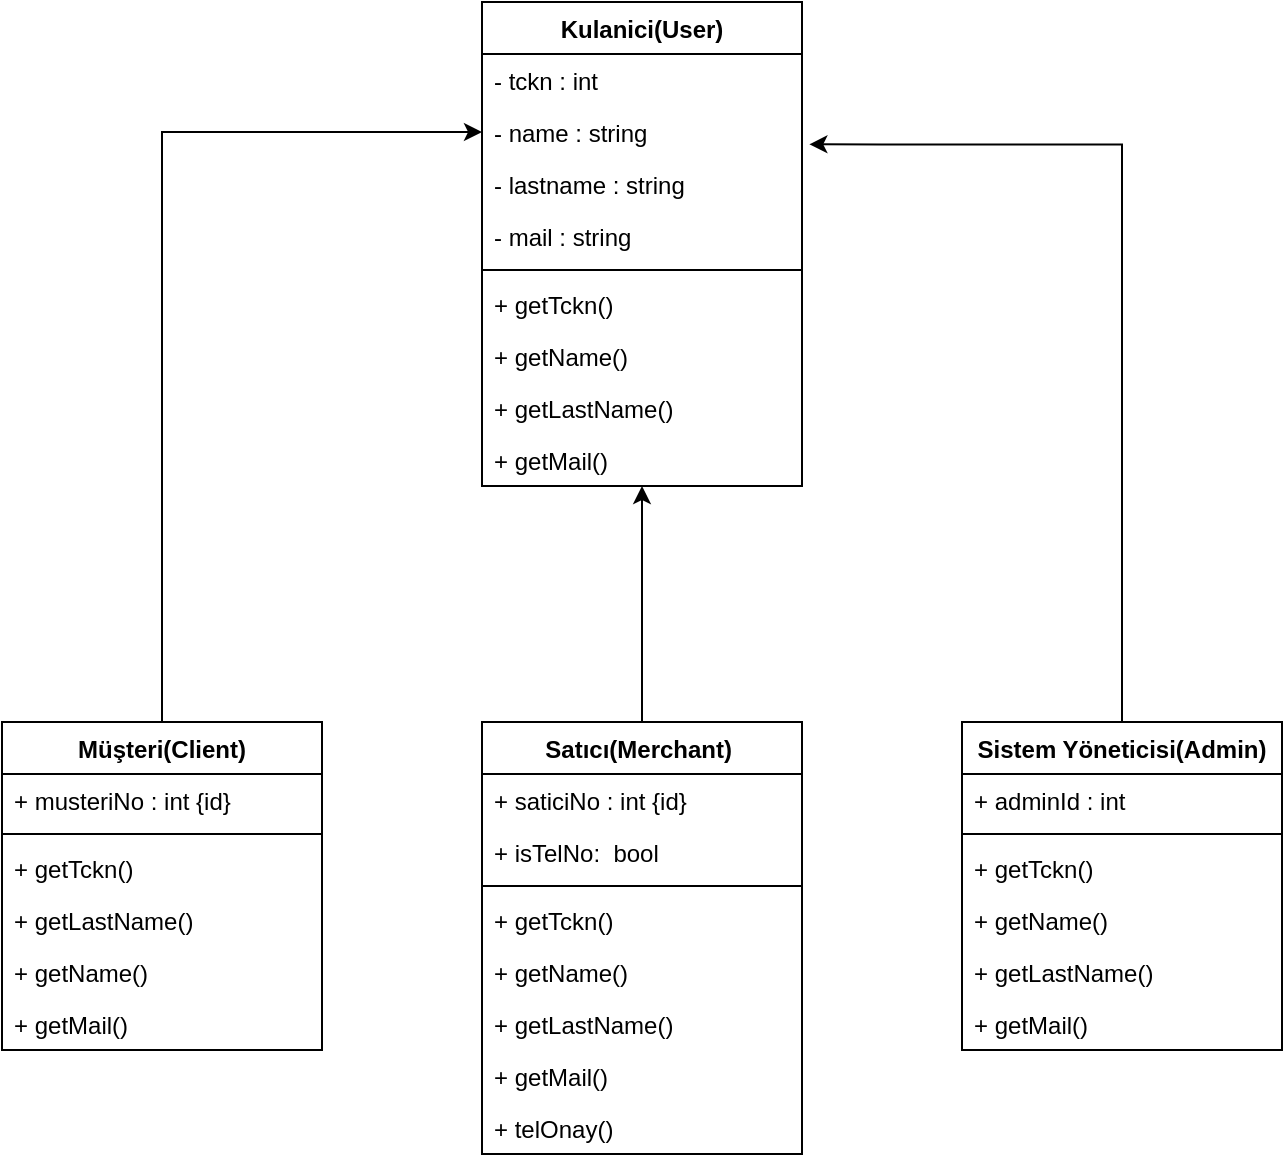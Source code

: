 <mxfile version="20.0.1" type="device"><diagram id="567y20mvagTLalWu3sBL" name="Page-1"><mxGraphModel dx="1185" dy="662" grid="1" gridSize="10" guides="1" tooltips="1" connect="1" arrows="1" fold="1" page="1" pageScale="1" pageWidth="827" pageHeight="1169" math="0" shadow="0"><root><mxCell id="0"/><mxCell id="1" parent="0"/><mxCell id="Y42tevLUrQcjxDdrXIcg-24" value="Kulanici(User)" style="swimlane;fontStyle=1;align=center;verticalAlign=top;childLayout=stackLayout;horizontal=1;startSize=26;horizontalStack=0;resizeParent=1;resizeParentMax=0;resizeLast=0;collapsible=1;marginBottom=0;fontFamily=Helvetica;fontSize=12;fontColor=default;strokeColor=default;fillColor=none;" vertex="1" parent="1"><mxGeometry x="360" y="80" width="160" height="242" as="geometry"/></mxCell><mxCell id="Y42tevLUrQcjxDdrXIcg-2" value="- tckn : int" style="text;strokeColor=none;fillColor=none;align=left;verticalAlign=top;spacingLeft=4;spacingRight=4;overflow=hidden;rotatable=0;points=[[0,0.5],[1,0.5]];portConstraint=eastwest;" vertex="1" parent="Y42tevLUrQcjxDdrXIcg-24"><mxGeometry y="26" width="160" height="26" as="geometry"/></mxCell><mxCell id="Y42tevLUrQcjxDdrXIcg-3" value="- name : string" style="text;strokeColor=none;fillColor=none;align=left;verticalAlign=top;spacingLeft=4;spacingRight=4;overflow=hidden;rotatable=0;points=[[0,0.5],[1,0.5]];portConstraint=eastwest;" vertex="1" parent="Y42tevLUrQcjxDdrXIcg-24"><mxGeometry y="52" width="160" height="26" as="geometry"/></mxCell><mxCell id="Y42tevLUrQcjxDdrXIcg-4" value="- lastname : string" style="text;strokeColor=none;fillColor=none;align=left;verticalAlign=top;spacingLeft=4;spacingRight=4;overflow=hidden;rotatable=0;points=[[0,0.5],[1,0.5]];portConstraint=eastwest;" vertex="1" parent="Y42tevLUrQcjxDdrXIcg-24"><mxGeometry y="78" width="160" height="26" as="geometry"/></mxCell><mxCell id="Y42tevLUrQcjxDdrXIcg-23" value="- mail : string" style="text;strokeColor=none;fillColor=none;align=left;verticalAlign=top;spacingLeft=4;spacingRight=4;overflow=hidden;rotatable=0;points=[[0,0.5],[1,0.5]];portConstraint=eastwest;fontFamily=Helvetica;fontSize=12;fontColor=default;startSize=26;" vertex="1" parent="Y42tevLUrQcjxDdrXIcg-24"><mxGeometry y="104" width="160" height="26" as="geometry"/></mxCell><mxCell id="Y42tevLUrQcjxDdrXIcg-26" value="" style="line;strokeWidth=1;fillColor=none;align=left;verticalAlign=middle;spacingTop=-1;spacingLeft=3;spacingRight=3;rotatable=0;labelPosition=right;points=[];portConstraint=eastwest;fontFamily=Helvetica;fontSize=12;fontColor=default;startSize=26;" vertex="1" parent="Y42tevLUrQcjxDdrXIcg-24"><mxGeometry y="130" width="160" height="8" as="geometry"/></mxCell><mxCell id="Y42tevLUrQcjxDdrXIcg-29" value="+ getTckn()" style="text;strokeColor=none;fillColor=none;align=left;verticalAlign=top;spacingLeft=4;spacingRight=4;overflow=hidden;rotatable=0;points=[[0,0.5],[1,0.5]];portConstraint=eastwest;fontFamily=Helvetica;fontSize=12;fontColor=default;startSize=26;" vertex="1" parent="Y42tevLUrQcjxDdrXIcg-24"><mxGeometry y="138" width="160" height="26" as="geometry"/></mxCell><mxCell id="Y42tevLUrQcjxDdrXIcg-27" value="+ getName()" style="text;strokeColor=none;fillColor=none;align=left;verticalAlign=top;spacingLeft=4;spacingRight=4;overflow=hidden;rotatable=0;points=[[0,0.5],[1,0.5]];portConstraint=eastwest;fontFamily=Helvetica;fontSize=12;fontColor=default;startSize=26;" vertex="1" parent="Y42tevLUrQcjxDdrXIcg-24"><mxGeometry y="164" width="160" height="26" as="geometry"/></mxCell><mxCell id="Y42tevLUrQcjxDdrXIcg-28" value="+ getLastName() " style="text;strokeColor=none;fillColor=none;align=left;verticalAlign=top;spacingLeft=4;spacingRight=4;overflow=hidden;rotatable=0;points=[[0,0.5],[1,0.5]];portConstraint=eastwest;fontFamily=Helvetica;fontSize=12;fontColor=default;startSize=26;" vertex="1" parent="Y42tevLUrQcjxDdrXIcg-24"><mxGeometry y="190" width="160" height="26" as="geometry"/></mxCell><mxCell id="Y42tevLUrQcjxDdrXIcg-30" value="+ getMail()" style="text;strokeColor=none;fillColor=none;align=left;verticalAlign=top;spacingLeft=4;spacingRight=4;overflow=hidden;rotatable=0;points=[[0,0.5],[1,0.5]];portConstraint=eastwest;fontFamily=Helvetica;fontSize=12;fontColor=default;startSize=26;" vertex="1" parent="Y42tevLUrQcjxDdrXIcg-24"><mxGeometry y="216" width="160" height="26" as="geometry"/></mxCell><mxCell id="Y42tevLUrQcjxDdrXIcg-76" value="" style="edgeStyle=orthogonalEdgeStyle;rounded=0;orthogonalLoop=1;jettySize=auto;html=1;fontFamily=Helvetica;fontSize=12;fontColor=default;startSize=26;entryX=0;entryY=0.5;entryDx=0;entryDy=0;" edge="1" parent="1" source="Y42tevLUrQcjxDdrXIcg-31" target="Y42tevLUrQcjxDdrXIcg-3"><mxGeometry relative="1" as="geometry"><mxPoint x="340" y="150" as="targetPoint"/></mxGeometry></mxCell><mxCell id="Y42tevLUrQcjxDdrXIcg-31" value="Müşteri(Client)" style="swimlane;fontStyle=1;align=center;verticalAlign=top;childLayout=stackLayout;horizontal=1;startSize=26;horizontalStack=0;resizeParent=1;resizeParentMax=0;resizeLast=0;collapsible=1;marginBottom=0;fontFamily=Helvetica;fontSize=12;fontColor=default;strokeColor=default;fillColor=none;" vertex="1" parent="1"><mxGeometry x="120" y="440" width="160" height="164" as="geometry"/></mxCell><mxCell id="Y42tevLUrQcjxDdrXIcg-10" value="+ musteriNo : int {id}" style="text;strokeColor=none;fillColor=none;align=left;verticalAlign=top;spacingLeft=4;spacingRight=4;overflow=hidden;rotatable=0;points=[[0,0.5],[1,0.5]];portConstraint=eastwest;" vertex="1" parent="Y42tevLUrQcjxDdrXIcg-31"><mxGeometry y="26" width="160" height="26" as="geometry"/></mxCell><mxCell id="Y42tevLUrQcjxDdrXIcg-33" value="" style="line;strokeWidth=1;fillColor=none;align=left;verticalAlign=middle;spacingTop=-1;spacingLeft=3;spacingRight=3;rotatable=0;labelPosition=right;points=[];portConstraint=eastwest;fontFamily=Helvetica;fontSize=12;fontColor=default;startSize=26;" vertex="1" parent="Y42tevLUrQcjxDdrXIcg-31"><mxGeometry y="52" width="160" height="8" as="geometry"/></mxCell><mxCell id="Y42tevLUrQcjxDdrXIcg-39" value="+ getTckn()" style="text;strokeColor=none;fillColor=none;align=left;verticalAlign=top;spacingLeft=4;spacingRight=4;overflow=hidden;rotatable=0;points=[[0,0.5],[1,0.5]];portConstraint=eastwest;fontFamily=Helvetica;fontSize=12;fontColor=default;startSize=26;" vertex="1" parent="Y42tevLUrQcjxDdrXIcg-31"><mxGeometry y="60" width="160" height="26" as="geometry"/></mxCell><mxCell id="Y42tevLUrQcjxDdrXIcg-41" value="+ getLastName() " style="text;strokeColor=none;fillColor=none;align=left;verticalAlign=top;spacingLeft=4;spacingRight=4;overflow=hidden;rotatable=0;points=[[0,0.5],[1,0.5]];portConstraint=eastwest;fontFamily=Helvetica;fontSize=12;fontColor=default;startSize=26;" vertex="1" parent="Y42tevLUrQcjxDdrXIcg-31"><mxGeometry y="86" width="160" height="26" as="geometry"/></mxCell><mxCell id="Y42tevLUrQcjxDdrXIcg-40" value="+ getName()" style="text;strokeColor=none;fillColor=none;align=left;verticalAlign=top;spacingLeft=4;spacingRight=4;overflow=hidden;rotatable=0;points=[[0,0.5],[1,0.5]];portConstraint=eastwest;fontFamily=Helvetica;fontSize=12;fontColor=default;startSize=26;" vertex="1" parent="Y42tevLUrQcjxDdrXIcg-31"><mxGeometry y="112" width="160" height="26" as="geometry"/></mxCell><mxCell id="Y42tevLUrQcjxDdrXIcg-42" value="+ getMail()" style="text;strokeColor=none;fillColor=none;align=left;verticalAlign=top;spacingLeft=4;spacingRight=4;overflow=hidden;rotatable=0;points=[[0,0.5],[1,0.5]];portConstraint=eastwest;fontFamily=Helvetica;fontSize=12;fontColor=default;startSize=26;" vertex="1" parent="Y42tevLUrQcjxDdrXIcg-31"><mxGeometry y="138" width="160" height="26" as="geometry"/></mxCell><mxCell id="Y42tevLUrQcjxDdrXIcg-74" value="" style="edgeStyle=orthogonalEdgeStyle;rounded=0;orthogonalLoop=1;jettySize=auto;html=1;fontFamily=Helvetica;fontSize=12;fontColor=default;startSize=26;" edge="1" parent="1" source="Y42tevLUrQcjxDdrXIcg-47" target="Y42tevLUrQcjxDdrXIcg-30"><mxGeometry relative="1" as="geometry"><Array as="points"><mxPoint x="440" y="360"/><mxPoint x="440" y="360"/></Array></mxGeometry></mxCell><mxCell id="Y42tevLUrQcjxDdrXIcg-47" value="Satıcı(Merchant) " style="swimlane;fontStyle=1;align=center;verticalAlign=top;childLayout=stackLayout;horizontal=1;startSize=26;horizontalStack=0;resizeParent=1;resizeParentMax=0;resizeLast=0;collapsible=1;marginBottom=0;fontFamily=Helvetica;fontSize=12;fontColor=default;strokeColor=default;fillColor=none;" vertex="1" parent="1"><mxGeometry x="360" y="440" width="160" height="216" as="geometry"/></mxCell><mxCell id="Y42tevLUrQcjxDdrXIcg-48" value="+ saticiNo : int {id}" style="text;strokeColor=none;fillColor=none;align=left;verticalAlign=top;spacingLeft=4;spacingRight=4;overflow=hidden;rotatable=0;points=[[0,0.5],[1,0.5]];portConstraint=eastwest;fontFamily=Helvetica;fontSize=12;fontColor=default;startSize=26;" vertex="1" parent="Y42tevLUrQcjxDdrXIcg-47"><mxGeometry y="26" width="160" height="26" as="geometry"/></mxCell><mxCell id="Y42tevLUrQcjxDdrXIcg-60" value="+ isTelNo:  bool" style="text;strokeColor=none;fillColor=none;align=left;verticalAlign=top;spacingLeft=4;spacingRight=4;overflow=hidden;rotatable=0;points=[[0,0.5],[1,0.5]];portConstraint=eastwest;fontFamily=Helvetica;fontSize=12;fontColor=default;startSize=26;" vertex="1" parent="Y42tevLUrQcjxDdrXIcg-47"><mxGeometry y="52" width="160" height="26" as="geometry"/></mxCell><mxCell id="Y42tevLUrQcjxDdrXIcg-49" value="" style="line;strokeWidth=1;fillColor=none;align=left;verticalAlign=middle;spacingTop=-1;spacingLeft=3;spacingRight=3;rotatable=0;labelPosition=right;points=[];portConstraint=eastwest;fontFamily=Helvetica;fontSize=12;fontColor=default;startSize=26;" vertex="1" parent="Y42tevLUrQcjxDdrXIcg-47"><mxGeometry y="78" width="160" height="8" as="geometry"/></mxCell><mxCell id="Y42tevLUrQcjxDdrXIcg-51" value="+ getTckn()" style="text;strokeColor=none;fillColor=none;align=left;verticalAlign=top;spacingLeft=4;spacingRight=4;overflow=hidden;rotatable=0;points=[[0,0.5],[1,0.5]];portConstraint=eastwest;fontFamily=Helvetica;fontSize=12;fontColor=default;startSize=26;" vertex="1" parent="Y42tevLUrQcjxDdrXIcg-47"><mxGeometry y="86" width="160" height="26" as="geometry"/></mxCell><mxCell id="Y42tevLUrQcjxDdrXIcg-52" value="+ getName()" style="text;strokeColor=none;fillColor=none;align=left;verticalAlign=top;spacingLeft=4;spacingRight=4;overflow=hidden;rotatable=0;points=[[0,0.5],[1,0.5]];portConstraint=eastwest;fontFamily=Helvetica;fontSize=12;fontColor=default;startSize=26;" vertex="1" parent="Y42tevLUrQcjxDdrXIcg-47"><mxGeometry y="112" width="160" height="26" as="geometry"/></mxCell><mxCell id="Y42tevLUrQcjxDdrXIcg-53" value="+ getLastName() " style="text;strokeColor=none;fillColor=none;align=left;verticalAlign=top;spacingLeft=4;spacingRight=4;overflow=hidden;rotatable=0;points=[[0,0.5],[1,0.5]];portConstraint=eastwest;fontFamily=Helvetica;fontSize=12;fontColor=default;startSize=26;" vertex="1" parent="Y42tevLUrQcjxDdrXIcg-47"><mxGeometry y="138" width="160" height="26" as="geometry"/></mxCell><mxCell id="Y42tevLUrQcjxDdrXIcg-54" value="+ getMail()" style="text;strokeColor=none;fillColor=none;align=left;verticalAlign=top;spacingLeft=4;spacingRight=4;overflow=hidden;rotatable=0;points=[[0,0.5],[1,0.5]];portConstraint=eastwest;fontFamily=Helvetica;fontSize=12;fontColor=default;startSize=26;" vertex="1" parent="Y42tevLUrQcjxDdrXIcg-47"><mxGeometry y="164" width="160" height="26" as="geometry"/></mxCell><mxCell id="Y42tevLUrQcjxDdrXIcg-65" value="+ telOnay()" style="text;strokeColor=none;fillColor=none;align=left;verticalAlign=top;spacingLeft=4;spacingRight=4;overflow=hidden;rotatable=0;points=[[0,0.5],[1,0.5]];portConstraint=eastwest;fontFamily=Helvetica;fontSize=12;fontColor=default;startSize=26;" vertex="1" parent="Y42tevLUrQcjxDdrXIcg-47"><mxGeometry y="190" width="160" height="26" as="geometry"/></mxCell><mxCell id="Y42tevLUrQcjxDdrXIcg-71" value="" style="edgeStyle=orthogonalEdgeStyle;rounded=0;orthogonalLoop=1;jettySize=auto;html=1;fontFamily=Helvetica;fontSize=12;fontColor=default;startSize=26;entryX=1.023;entryY=0.737;entryDx=0;entryDy=0;entryPerimeter=0;" edge="1" parent="1" source="Y42tevLUrQcjxDdrXIcg-56" target="Y42tevLUrQcjxDdrXIcg-3"><mxGeometry relative="1" as="geometry"><mxPoint x="680" y="278.0" as="targetPoint"/></mxGeometry></mxCell><mxCell id="Y42tevLUrQcjxDdrXIcg-56" value="Sistem Yöneticisi(Admin)" style="swimlane;fontStyle=1;align=center;verticalAlign=top;childLayout=stackLayout;horizontal=1;startSize=26;horizontalStack=0;resizeParent=1;resizeParentMax=0;resizeLast=0;collapsible=1;marginBottom=0;fontFamily=Helvetica;fontSize=12;fontColor=default;strokeColor=default;fillColor=none;" vertex="1" parent="1"><mxGeometry x="600" y="440" width="160" height="164" as="geometry"/></mxCell><mxCell id="Y42tevLUrQcjxDdrXIcg-57" value="+ adminId : int" style="text;strokeColor=none;fillColor=none;align=left;verticalAlign=top;spacingLeft=4;spacingRight=4;overflow=hidden;rotatable=0;points=[[0,0.5],[1,0.5]];portConstraint=eastwest;fontFamily=Helvetica;fontSize=12;fontColor=default;startSize=26;" vertex="1" parent="Y42tevLUrQcjxDdrXIcg-56"><mxGeometry y="26" width="160" height="26" as="geometry"/></mxCell><mxCell id="Y42tevLUrQcjxDdrXIcg-58" value="" style="line;strokeWidth=1;fillColor=none;align=left;verticalAlign=middle;spacingTop=-1;spacingLeft=3;spacingRight=3;rotatable=0;labelPosition=right;points=[];portConstraint=eastwest;fontFamily=Helvetica;fontSize=12;fontColor=default;startSize=26;" vertex="1" parent="Y42tevLUrQcjxDdrXIcg-56"><mxGeometry y="52" width="160" height="8" as="geometry"/></mxCell><mxCell id="Y42tevLUrQcjxDdrXIcg-66" value="+ getTckn()" style="text;strokeColor=none;fillColor=none;align=left;verticalAlign=top;spacingLeft=4;spacingRight=4;overflow=hidden;rotatable=0;points=[[0,0.5],[1,0.5]];portConstraint=eastwest;fontFamily=Helvetica;fontSize=12;fontColor=default;startSize=26;" vertex="1" parent="Y42tevLUrQcjxDdrXIcg-56"><mxGeometry y="60" width="160" height="26" as="geometry"/></mxCell><mxCell id="Y42tevLUrQcjxDdrXIcg-67" value="+ getName()" style="text;strokeColor=none;fillColor=none;align=left;verticalAlign=top;spacingLeft=4;spacingRight=4;overflow=hidden;rotatable=0;points=[[0,0.5],[1,0.5]];portConstraint=eastwest;fontFamily=Helvetica;fontSize=12;fontColor=default;startSize=26;" vertex="1" parent="Y42tevLUrQcjxDdrXIcg-56"><mxGeometry y="86" width="160" height="26" as="geometry"/></mxCell><mxCell id="Y42tevLUrQcjxDdrXIcg-68" value="+ getLastName() " style="text;strokeColor=none;fillColor=none;align=left;verticalAlign=top;spacingLeft=4;spacingRight=4;overflow=hidden;rotatable=0;points=[[0,0.5],[1,0.5]];portConstraint=eastwest;fontFamily=Helvetica;fontSize=12;fontColor=default;startSize=26;" vertex="1" parent="Y42tevLUrQcjxDdrXIcg-56"><mxGeometry y="112" width="160" height="26" as="geometry"/></mxCell><mxCell id="Y42tevLUrQcjxDdrXIcg-69" value="+ getMail()" style="text;strokeColor=none;fillColor=none;align=left;verticalAlign=top;spacingLeft=4;spacingRight=4;overflow=hidden;rotatable=0;points=[[0,0.5],[1,0.5]];portConstraint=eastwest;fontFamily=Helvetica;fontSize=12;fontColor=default;startSize=26;" vertex="1" parent="Y42tevLUrQcjxDdrXIcg-56"><mxGeometry y="138" width="160" height="26" as="geometry"/></mxCell></root></mxGraphModel></diagram></mxfile>